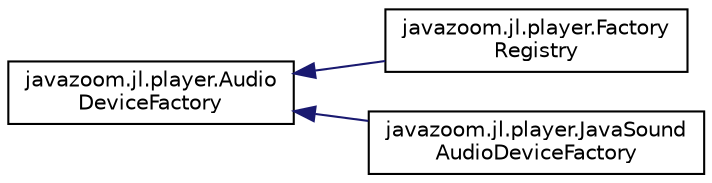 digraph "Graphical Class Hierarchy"
{
 // LATEX_PDF_SIZE
  edge [fontname="Helvetica",fontsize="10",labelfontname="Helvetica",labelfontsize="10"];
  node [fontname="Helvetica",fontsize="10",shape=record];
  rankdir="LR";
  Node0 [label="javazoom.jl.player.Audio\lDeviceFactory",height=0.2,width=0.4,color="black", fillcolor="white", style="filled",URL="$classjavazoom_1_1jl_1_1player_1_1_audio_device_factory.html",tooltip=" "];
  Node0 -> Node1 [dir="back",color="midnightblue",fontsize="10",style="solid",fontname="Helvetica"];
  Node1 [label="javazoom.jl.player.Factory\lRegistry",height=0.2,width=0.4,color="black", fillcolor="white", style="filled",URL="$classjavazoom_1_1jl_1_1player_1_1_factory_registry.html",tooltip=" "];
  Node0 -> Node2 [dir="back",color="midnightblue",fontsize="10",style="solid",fontname="Helvetica"];
  Node2 [label="javazoom.jl.player.JavaSound\lAudioDeviceFactory",height=0.2,width=0.4,color="black", fillcolor="white", style="filled",URL="$classjavazoom_1_1jl_1_1player_1_1_java_sound_audio_device_factory.html",tooltip=" "];
}
